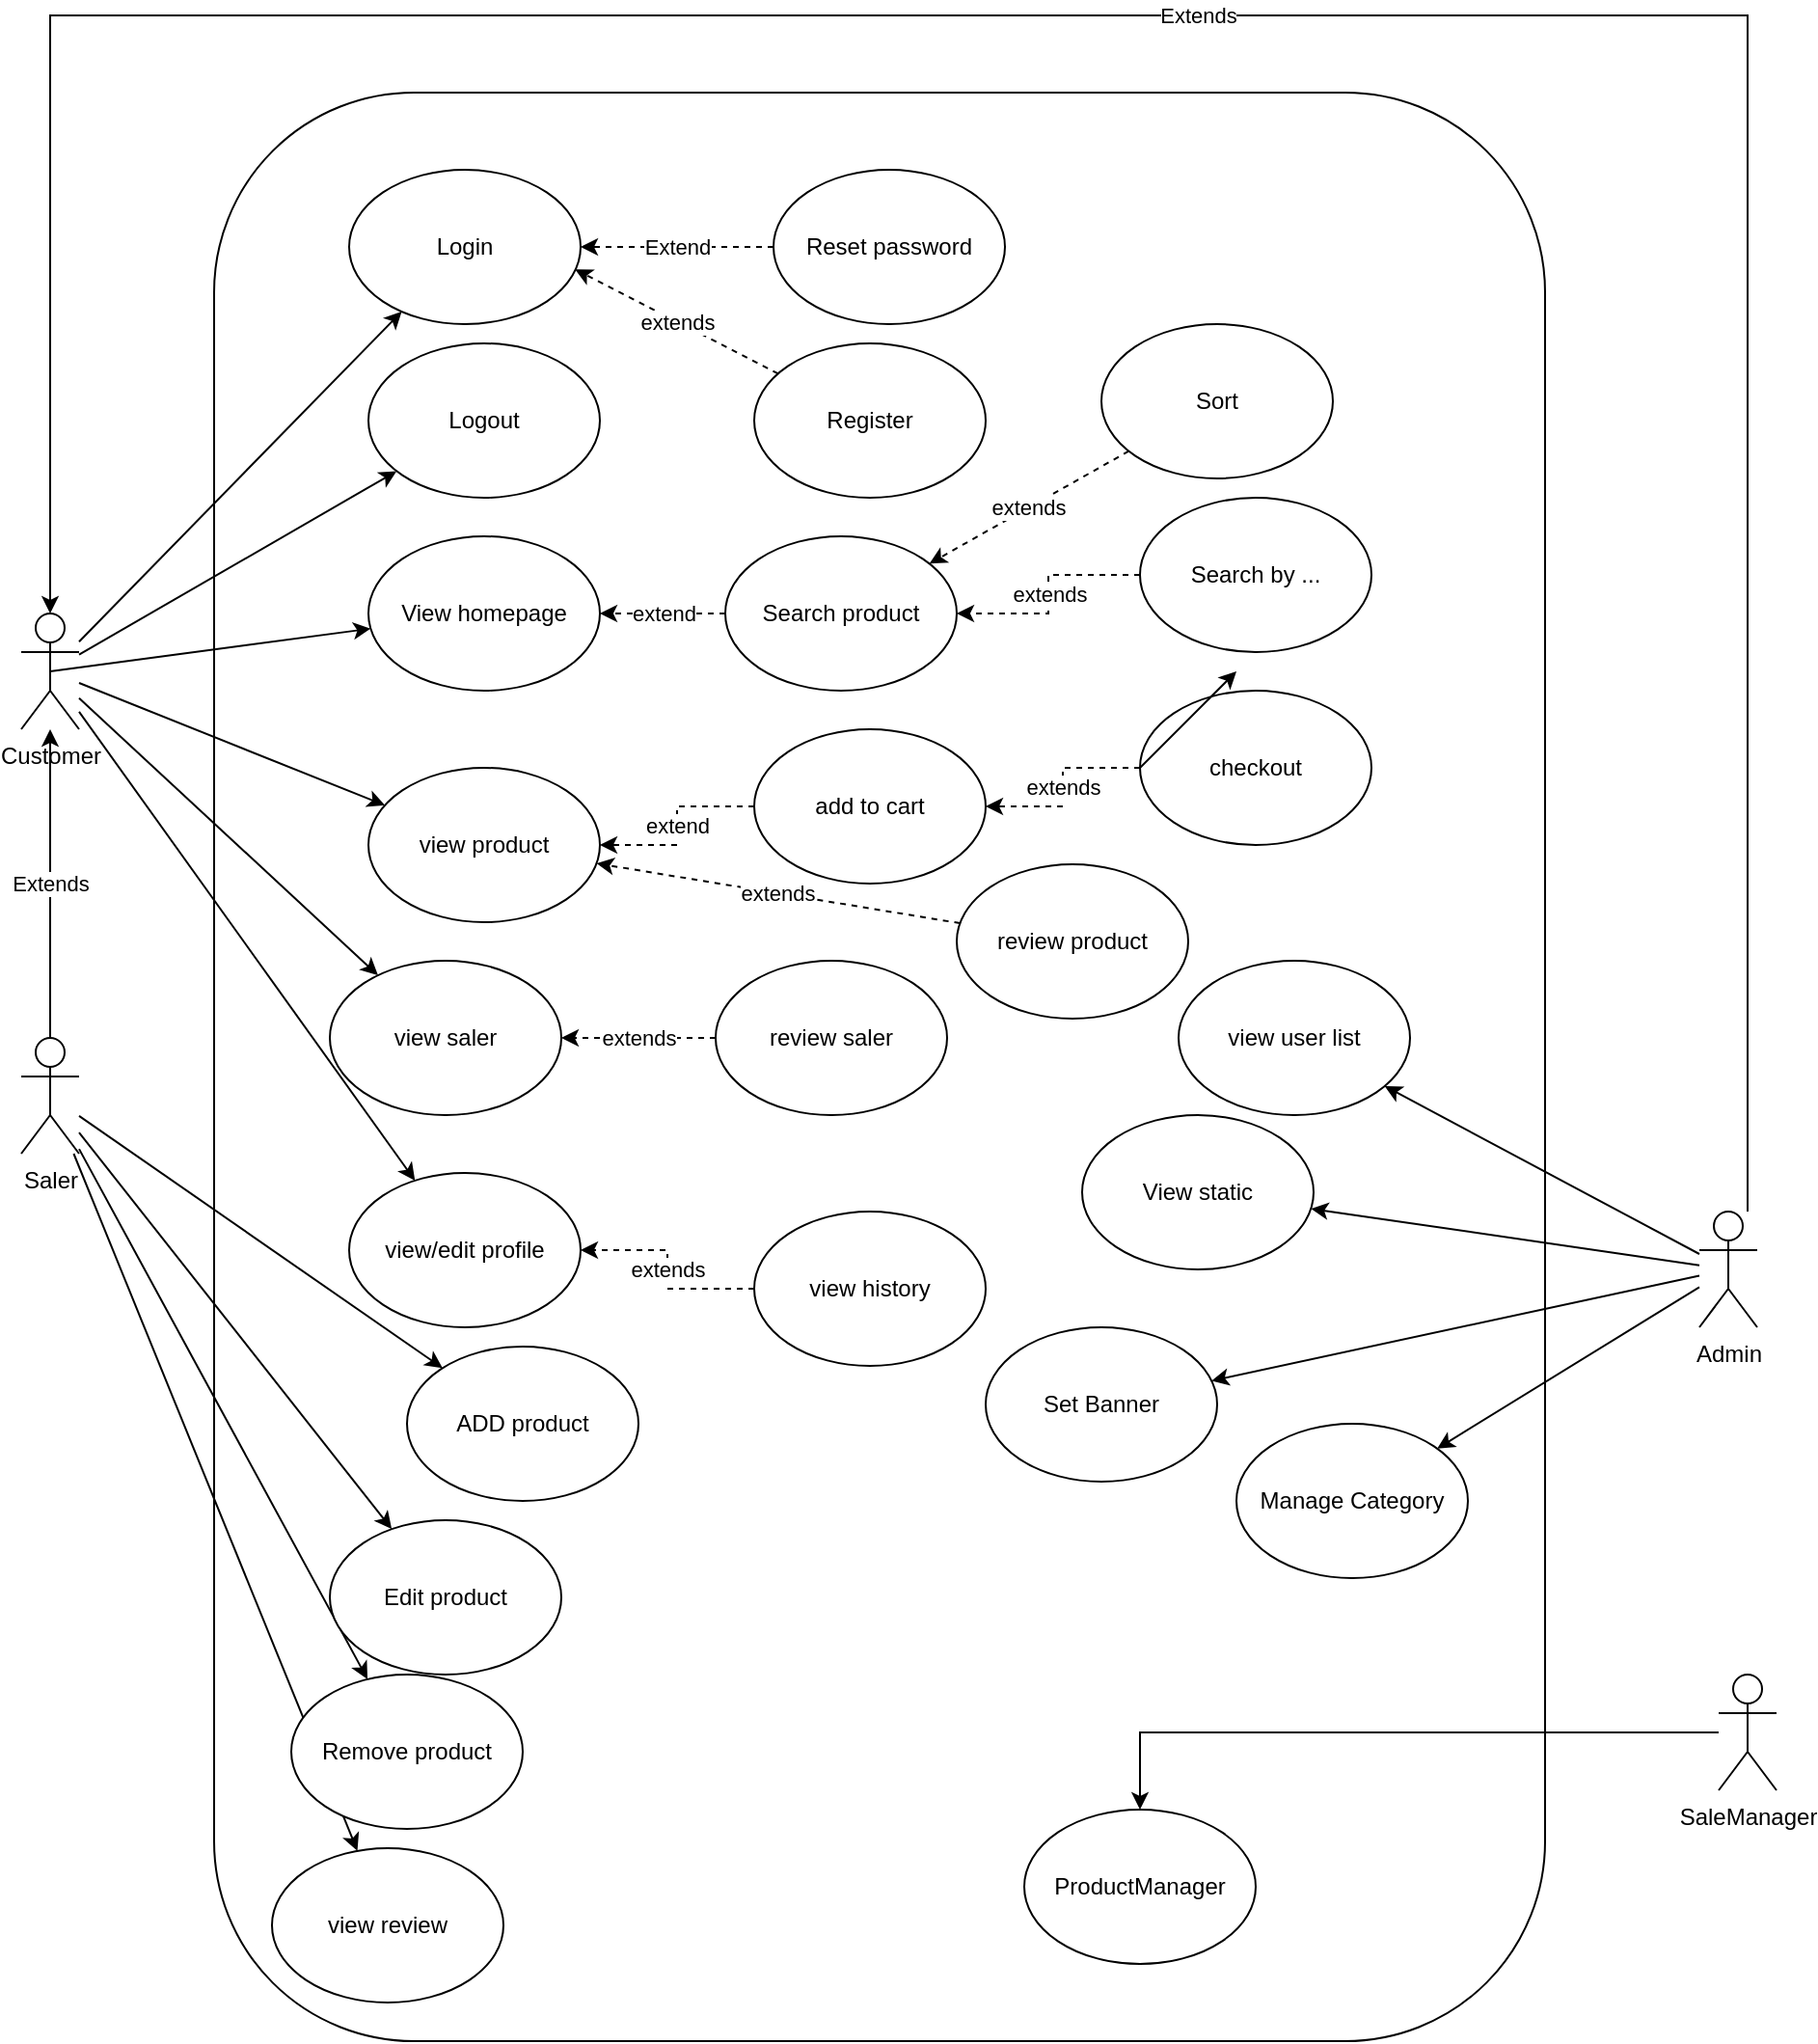<mxfile version="24.2.5" type="device">
  <diagram name="Page-1" id="H84dJ4nC-255TjMcfXOO">
    <mxGraphModel dx="1750" dy="1035" grid="1" gridSize="10" guides="1" tooltips="1" connect="1" arrows="1" fold="1" page="1" pageScale="1" pageWidth="850" pageHeight="1100" math="0" shadow="0">
      <root>
        <mxCell id="0" />
        <mxCell id="1" parent="0" />
        <mxCell id="hKJQqnaQIlKo-bAAfdR5-1" value="Customer" style="shape=umlActor;verticalLabelPosition=bottom;verticalAlign=top;html=1;outlineConnect=0;" parent="1" vertex="1">
          <mxGeometry x="60" y="370" width="30" height="60" as="geometry" />
        </mxCell>
        <mxCell id="hKJQqnaQIlKo-bAAfdR5-2" value="" style="rounded=1;whiteSpace=wrap;html=1;" parent="1" vertex="1">
          <mxGeometry x="160" y="100" width="690" height="1010" as="geometry" />
        </mxCell>
        <mxCell id="XvisKyuiWjSXIL3QtS6C-8" style="rounded=0;orthogonalLoop=1;jettySize=auto;html=1;" edge="1" parent="1" source="hKJQqnaQIlKo-bAAfdR5-3" target="hKJQqnaQIlKo-bAAfdR5-55">
          <mxGeometry relative="1" as="geometry" />
        </mxCell>
        <mxCell id="XvisKyuiWjSXIL3QtS6C-9" style="rounded=0;orthogonalLoop=1;jettySize=auto;html=1;" edge="1" parent="1" source="hKJQqnaQIlKo-bAAfdR5-3" target="hKJQqnaQIlKo-bAAfdR5-52">
          <mxGeometry relative="1" as="geometry" />
        </mxCell>
        <mxCell id="XvisKyuiWjSXIL3QtS6C-11" style="rounded=0;orthogonalLoop=1;jettySize=auto;html=1;" edge="1" parent="1" source="hKJQqnaQIlKo-bAAfdR5-3" target="hKJQqnaQIlKo-bAAfdR5-56">
          <mxGeometry relative="1" as="geometry" />
        </mxCell>
        <mxCell id="XvisKyuiWjSXIL3QtS6C-12" style="rounded=0;orthogonalLoop=1;jettySize=auto;html=1;" edge="1" parent="1" source="hKJQqnaQIlKo-bAAfdR5-3" target="hKJQqnaQIlKo-bAAfdR5-54">
          <mxGeometry relative="1" as="geometry" />
        </mxCell>
        <mxCell id="XvisKyuiWjSXIL3QtS6C-18" value="Extends" style="edgeStyle=orthogonalEdgeStyle;rounded=0;orthogonalLoop=1;jettySize=auto;html=1;" edge="1" parent="1" source="hKJQqnaQIlKo-bAAfdR5-3" target="hKJQqnaQIlKo-bAAfdR5-1">
          <mxGeometry relative="1" as="geometry" />
        </mxCell>
        <mxCell id="hKJQqnaQIlKo-bAAfdR5-3" value="Saler" style="shape=umlActor;verticalLabelPosition=bottom;verticalAlign=top;html=1;outlineConnect=0;" parent="1" vertex="1">
          <mxGeometry x="60" y="590" width="30" height="60" as="geometry" />
        </mxCell>
        <mxCell id="XvisKyuiWjSXIL3QtS6C-14" style="rounded=0;orthogonalLoop=1;jettySize=auto;html=1;" edge="1" parent="1" source="hKJQqnaQIlKo-bAAfdR5-6" target="XvisKyuiWjSXIL3QtS6C-5">
          <mxGeometry relative="1" as="geometry" />
        </mxCell>
        <mxCell id="XvisKyuiWjSXIL3QtS6C-15" style="rounded=0;orthogonalLoop=1;jettySize=auto;html=1;" edge="1" parent="1" source="hKJQqnaQIlKo-bAAfdR5-6" target="hKJQqnaQIlKo-bAAfdR5-67">
          <mxGeometry relative="1" as="geometry" />
        </mxCell>
        <mxCell id="XvisKyuiWjSXIL3QtS6C-16" style="rounded=0;orthogonalLoop=1;jettySize=auto;html=1;" edge="1" parent="1" source="hKJQqnaQIlKo-bAAfdR5-6" target="XvisKyuiWjSXIL3QtS6C-4">
          <mxGeometry relative="1" as="geometry" />
        </mxCell>
        <mxCell id="XvisKyuiWjSXIL3QtS6C-26" style="rounded=0;orthogonalLoop=1;jettySize=auto;html=1;" edge="1" parent="1" source="hKJQqnaQIlKo-bAAfdR5-6" target="hKJQqnaQIlKo-bAAfdR5-57">
          <mxGeometry relative="1" as="geometry" />
        </mxCell>
        <mxCell id="hKJQqnaQIlKo-bAAfdR5-6" value="Admin" style="shape=umlActor;verticalLabelPosition=bottom;verticalAlign=top;html=1;outlineConnect=0;" parent="1" vertex="1">
          <mxGeometry x="930" y="680" width="30" height="60" as="geometry" />
        </mxCell>
        <mxCell id="hKJQqnaQIlKo-bAAfdR5-28" style="rounded=0;orthogonalLoop=1;jettySize=auto;html=1;" parent="1" source="hKJQqnaQIlKo-bAAfdR5-1" target="hKJQqnaQIlKo-bAAfdR5-9" edge="1">
          <mxGeometry relative="1" as="geometry" />
        </mxCell>
        <mxCell id="hKJQqnaQIlKo-bAAfdR5-9" value="Login" style="ellipse;whiteSpace=wrap;html=1;" parent="1" vertex="1">
          <mxGeometry x="230" y="140" width="120" height="80" as="geometry" />
        </mxCell>
        <mxCell id="hKJQqnaQIlKo-bAAfdR5-29" style="rounded=0;orthogonalLoop=1;jettySize=auto;html=1;" parent="1" source="hKJQqnaQIlKo-bAAfdR5-1" target="hKJQqnaQIlKo-bAAfdR5-10" edge="1">
          <mxGeometry relative="1" as="geometry" />
        </mxCell>
        <mxCell id="hKJQqnaQIlKo-bAAfdR5-10" value="Logout" style="ellipse;whiteSpace=wrap;html=1;" parent="1" vertex="1">
          <mxGeometry x="240" y="230" width="120" height="80" as="geometry" />
        </mxCell>
        <mxCell id="hKJQqnaQIlKo-bAAfdR5-12" value="Extend" style="edgeStyle=orthogonalEdgeStyle;rounded=0;orthogonalLoop=1;jettySize=auto;html=1;entryX=1;entryY=0.5;entryDx=0;entryDy=0;dashed=1;" parent="1" source="hKJQqnaQIlKo-bAAfdR5-11" target="hKJQqnaQIlKo-bAAfdR5-9" edge="1">
          <mxGeometry relative="1" as="geometry" />
        </mxCell>
        <mxCell id="hKJQqnaQIlKo-bAAfdR5-11" value="Reset password" style="ellipse;whiteSpace=wrap;html=1;" parent="1" vertex="1">
          <mxGeometry x="450" y="140" width="120" height="80" as="geometry" />
        </mxCell>
        <mxCell id="hKJQqnaQIlKo-bAAfdR5-13" value="View homepage" style="ellipse;whiteSpace=wrap;html=1;" parent="1" vertex="1">
          <mxGeometry x="240" y="330" width="120" height="80" as="geometry" />
        </mxCell>
        <mxCell id="hKJQqnaQIlKo-bAAfdR5-15" value="extend" style="edgeStyle=orthogonalEdgeStyle;rounded=0;orthogonalLoop=1;jettySize=auto;html=1;entryX=1;entryY=0.5;entryDx=0;entryDy=0;dashed=1;" parent="1" source="hKJQqnaQIlKo-bAAfdR5-14" target="hKJQqnaQIlKo-bAAfdR5-13" edge="1">
          <mxGeometry relative="1" as="geometry" />
        </mxCell>
        <mxCell id="hKJQqnaQIlKo-bAAfdR5-14" value="Search product" style="ellipse;whiteSpace=wrap;html=1;" parent="1" vertex="1">
          <mxGeometry x="425" y="330" width="120" height="80" as="geometry" />
        </mxCell>
        <mxCell id="hKJQqnaQIlKo-bAAfdR5-16" value="Register" style="ellipse;whiteSpace=wrap;html=1;" parent="1" vertex="1">
          <mxGeometry x="440" y="230" width="120" height="80" as="geometry" />
        </mxCell>
        <mxCell id="hKJQqnaQIlKo-bAAfdR5-18" value="extends" style="rounded=0;orthogonalLoop=1;jettySize=auto;html=1;dashed=1;" parent="1" source="hKJQqnaQIlKo-bAAfdR5-17" target="hKJQqnaQIlKo-bAAfdR5-14" edge="1">
          <mxGeometry relative="1" as="geometry" />
        </mxCell>
        <mxCell id="hKJQqnaQIlKo-bAAfdR5-17" value="Sort" style="ellipse;whiteSpace=wrap;html=1;" parent="1" vertex="1">
          <mxGeometry x="620" y="220" width="120" height="80" as="geometry" />
        </mxCell>
        <mxCell id="hKJQqnaQIlKo-bAAfdR5-20" value="extends" style="edgeStyle=orthogonalEdgeStyle;rounded=0;orthogonalLoop=1;jettySize=auto;html=1;dashed=1;" parent="1" source="hKJQqnaQIlKo-bAAfdR5-19" target="hKJQqnaQIlKo-bAAfdR5-14" edge="1">
          <mxGeometry relative="1" as="geometry" />
        </mxCell>
        <mxCell id="hKJQqnaQIlKo-bAAfdR5-19" value="Search by ..." style="ellipse;whiteSpace=wrap;html=1;" parent="1" vertex="1">
          <mxGeometry x="640" y="310" width="120" height="80" as="geometry" />
        </mxCell>
        <mxCell id="hKJQqnaQIlKo-bAAfdR5-21" value="extends" style="rounded=0;orthogonalLoop=1;jettySize=auto;html=1;entryX=0.976;entryY=0.645;entryDx=0;entryDy=0;entryPerimeter=0;dashed=1;" parent="1" source="hKJQqnaQIlKo-bAAfdR5-16" target="hKJQqnaQIlKo-bAAfdR5-9" edge="1">
          <mxGeometry relative="1" as="geometry" />
        </mxCell>
        <mxCell id="hKJQqnaQIlKo-bAAfdR5-31" style="rounded=0;orthogonalLoop=1;jettySize=auto;html=1;" parent="1" source="hKJQqnaQIlKo-bAAfdR5-1" target="hKJQqnaQIlKo-bAAfdR5-22" edge="1">
          <mxGeometry relative="1" as="geometry" />
        </mxCell>
        <mxCell id="hKJQqnaQIlKo-bAAfdR5-22" value="view product" style="ellipse;whiteSpace=wrap;html=1;" parent="1" vertex="1">
          <mxGeometry x="240" y="450" width="120" height="80" as="geometry" />
        </mxCell>
        <mxCell id="hKJQqnaQIlKo-bAAfdR5-32" style="rounded=0;orthogonalLoop=1;jettySize=auto;html=1;" parent="1" source="hKJQqnaQIlKo-bAAfdR5-1" target="hKJQqnaQIlKo-bAAfdR5-23" edge="1">
          <mxGeometry relative="1" as="geometry" />
        </mxCell>
        <mxCell id="hKJQqnaQIlKo-bAAfdR5-23" value="view saler" style="ellipse;whiteSpace=wrap;html=1;" parent="1" vertex="1">
          <mxGeometry x="220" y="550" width="120" height="80" as="geometry" />
        </mxCell>
        <mxCell id="hKJQqnaQIlKo-bAAfdR5-25" value="extend" style="edgeStyle=orthogonalEdgeStyle;rounded=0;orthogonalLoop=1;jettySize=auto;html=1;dashed=1;" parent="1" source="hKJQqnaQIlKo-bAAfdR5-24" target="hKJQqnaQIlKo-bAAfdR5-22" edge="1">
          <mxGeometry relative="1" as="geometry" />
        </mxCell>
        <mxCell id="hKJQqnaQIlKo-bAAfdR5-24" value="add to cart" style="ellipse;whiteSpace=wrap;html=1;" parent="1" vertex="1">
          <mxGeometry x="440" y="430" width="120" height="80" as="geometry" />
        </mxCell>
        <mxCell id="hKJQqnaQIlKo-bAAfdR5-27" value="extends" style="edgeStyle=orthogonalEdgeStyle;rounded=0;orthogonalLoop=1;jettySize=auto;html=1;entryX=1;entryY=0.5;entryDx=0;entryDy=0;dashed=1;" parent="1" source="hKJQqnaQIlKo-bAAfdR5-26" target="hKJQqnaQIlKo-bAAfdR5-24" edge="1">
          <mxGeometry relative="1" as="geometry" />
        </mxCell>
        <mxCell id="hKJQqnaQIlKo-bAAfdR5-26" value="checkout" style="ellipse;whiteSpace=wrap;html=1;" parent="1" vertex="1">
          <mxGeometry x="640" y="410" width="120" height="80" as="geometry" />
        </mxCell>
        <mxCell id="hKJQqnaQIlKo-bAAfdR5-30" style="rounded=0;orthogonalLoop=1;jettySize=auto;html=1;exitX=0.5;exitY=0.5;exitDx=0;exitDy=0;exitPerimeter=0;" parent="1" source="hKJQqnaQIlKo-bAAfdR5-1" target="hKJQqnaQIlKo-bAAfdR5-13" edge="1">
          <mxGeometry relative="1" as="geometry" />
        </mxCell>
        <mxCell id="hKJQqnaQIlKo-bAAfdR5-42" style="rounded=0;orthogonalLoop=1;jettySize=auto;html=1;" parent="1" source="hKJQqnaQIlKo-bAAfdR5-1" target="hKJQqnaQIlKo-bAAfdR5-33" edge="1">
          <mxGeometry relative="1" as="geometry" />
        </mxCell>
        <mxCell id="hKJQqnaQIlKo-bAAfdR5-33" value="view/edit profile" style="ellipse;whiteSpace=wrap;html=1;" parent="1" vertex="1">
          <mxGeometry x="230" y="660" width="120" height="80" as="geometry" />
        </mxCell>
        <mxCell id="hKJQqnaQIlKo-bAAfdR5-36" value="extends" style="edgeStyle=orthogonalEdgeStyle;rounded=0;orthogonalLoop=1;jettySize=auto;html=1;dashed=1;" parent="1" source="hKJQqnaQIlKo-bAAfdR5-34" target="hKJQqnaQIlKo-bAAfdR5-33" edge="1">
          <mxGeometry relative="1" as="geometry" />
        </mxCell>
        <mxCell id="hKJQqnaQIlKo-bAAfdR5-34" value="view history" style="ellipse;whiteSpace=wrap;html=1;" parent="1" vertex="1">
          <mxGeometry x="440" y="680" width="120" height="80" as="geometry" />
        </mxCell>
        <mxCell id="hKJQqnaQIlKo-bAAfdR5-39" value="extends" style="rounded=0;orthogonalLoop=1;jettySize=auto;html=1;dashed=1;" parent="1" source="hKJQqnaQIlKo-bAAfdR5-38" target="hKJQqnaQIlKo-bAAfdR5-22" edge="1">
          <mxGeometry relative="1" as="geometry" />
        </mxCell>
        <mxCell id="hKJQqnaQIlKo-bAAfdR5-38" value="review product" style="ellipse;whiteSpace=wrap;html=1;" parent="1" vertex="1">
          <mxGeometry x="545" y="500" width="120" height="80" as="geometry" />
        </mxCell>
        <mxCell id="hKJQqnaQIlKo-bAAfdR5-41" value="extends" style="edgeStyle=orthogonalEdgeStyle;rounded=0;orthogonalLoop=1;jettySize=auto;html=1;dashed=1;" parent="1" source="hKJQqnaQIlKo-bAAfdR5-40" target="hKJQqnaQIlKo-bAAfdR5-23" edge="1">
          <mxGeometry relative="1" as="geometry" />
        </mxCell>
        <mxCell id="hKJQqnaQIlKo-bAAfdR5-40" value="review saler" style="ellipse;whiteSpace=wrap;html=1;" parent="1" vertex="1">
          <mxGeometry x="420" y="550" width="120" height="80" as="geometry" />
        </mxCell>
        <mxCell id="hKJQqnaQIlKo-bAAfdR5-52" value="ADD product" style="ellipse;whiteSpace=wrap;html=1;" parent="1" vertex="1">
          <mxGeometry x="260" y="750" width="120" height="80" as="geometry" />
        </mxCell>
        <mxCell id="hKJQqnaQIlKo-bAAfdR5-54" value="view review" style="ellipse;whiteSpace=wrap;html=1;" parent="1" vertex="1">
          <mxGeometry x="190" y="1010" width="120" height="80" as="geometry" />
        </mxCell>
        <mxCell id="hKJQqnaQIlKo-bAAfdR5-55" value="Remove product" style="ellipse;whiteSpace=wrap;html=1;" parent="1" vertex="1">
          <mxGeometry x="200" y="920" width="120" height="80" as="geometry" />
        </mxCell>
        <mxCell id="hKJQqnaQIlKo-bAAfdR5-56" value="Edit product" style="ellipse;whiteSpace=wrap;html=1;" parent="1" vertex="1">
          <mxGeometry x="220" y="840" width="120" height="80" as="geometry" />
        </mxCell>
        <mxCell id="hKJQqnaQIlKo-bAAfdR5-57" value="view user list" style="ellipse;whiteSpace=wrap;html=1;" parent="1" vertex="1">
          <mxGeometry x="660" y="550" width="120" height="80" as="geometry" />
        </mxCell>
        <mxCell id="hKJQqnaQIlKo-bAAfdR5-67" value="Set Banner" style="ellipse;whiteSpace=wrap;html=1;" parent="1" vertex="1">
          <mxGeometry x="560" y="740" width="120" height="80" as="geometry" />
        </mxCell>
        <mxCell id="XvisKyuiWjSXIL3QtS6C-4" value="Manage Category" style="ellipse;whiteSpace=wrap;html=1;" vertex="1" parent="1">
          <mxGeometry x="690" y="790" width="120" height="80" as="geometry" />
        </mxCell>
        <mxCell id="XvisKyuiWjSXIL3QtS6C-5" value="View static" style="ellipse;whiteSpace=wrap;html=1;" vertex="1" parent="1">
          <mxGeometry x="610" y="630" width="120" height="80" as="geometry" />
        </mxCell>
        <mxCell id="XvisKyuiWjSXIL3QtS6C-17" value="" style="endArrow=classic;html=1;rounded=0;" edge="1" parent="1">
          <mxGeometry width="50" height="50" relative="1" as="geometry">
            <mxPoint x="640" y="450" as="sourcePoint" />
            <mxPoint x="690" y="400" as="targetPoint" />
          </mxGeometry>
        </mxCell>
        <mxCell id="XvisKyuiWjSXIL3QtS6C-20" value="Extends" style="edgeStyle=orthogonalEdgeStyle;rounded=0;orthogonalLoop=1;jettySize=auto;html=1;" edge="1" parent="1" source="hKJQqnaQIlKo-bAAfdR5-6">
          <mxGeometry relative="1" as="geometry">
            <mxPoint x="75" y="370" as="targetPoint" />
            <Array as="points">
              <mxPoint x="955" y="60" />
              <mxPoint x="75" y="60" />
            </Array>
          </mxGeometry>
        </mxCell>
        <mxCell id="XvisKyuiWjSXIL3QtS6C-23" style="edgeStyle=orthogonalEdgeStyle;rounded=0;orthogonalLoop=1;jettySize=auto;html=1;" edge="1" parent="1" source="XvisKyuiWjSXIL3QtS6C-21" target="XvisKyuiWjSXIL3QtS6C-22">
          <mxGeometry relative="1" as="geometry" />
        </mxCell>
        <mxCell id="XvisKyuiWjSXIL3QtS6C-21" value="SaleManager" style="shape=umlActor;verticalLabelPosition=bottom;verticalAlign=top;html=1;outlineConnect=0;" vertex="1" parent="1">
          <mxGeometry x="940" y="920" width="30" height="60" as="geometry" />
        </mxCell>
        <mxCell id="XvisKyuiWjSXIL3QtS6C-22" value="ProductManager" style="ellipse;whiteSpace=wrap;html=1;" vertex="1" parent="1">
          <mxGeometry x="580" y="990" width="120" height="80" as="geometry" />
        </mxCell>
      </root>
    </mxGraphModel>
  </diagram>
</mxfile>

